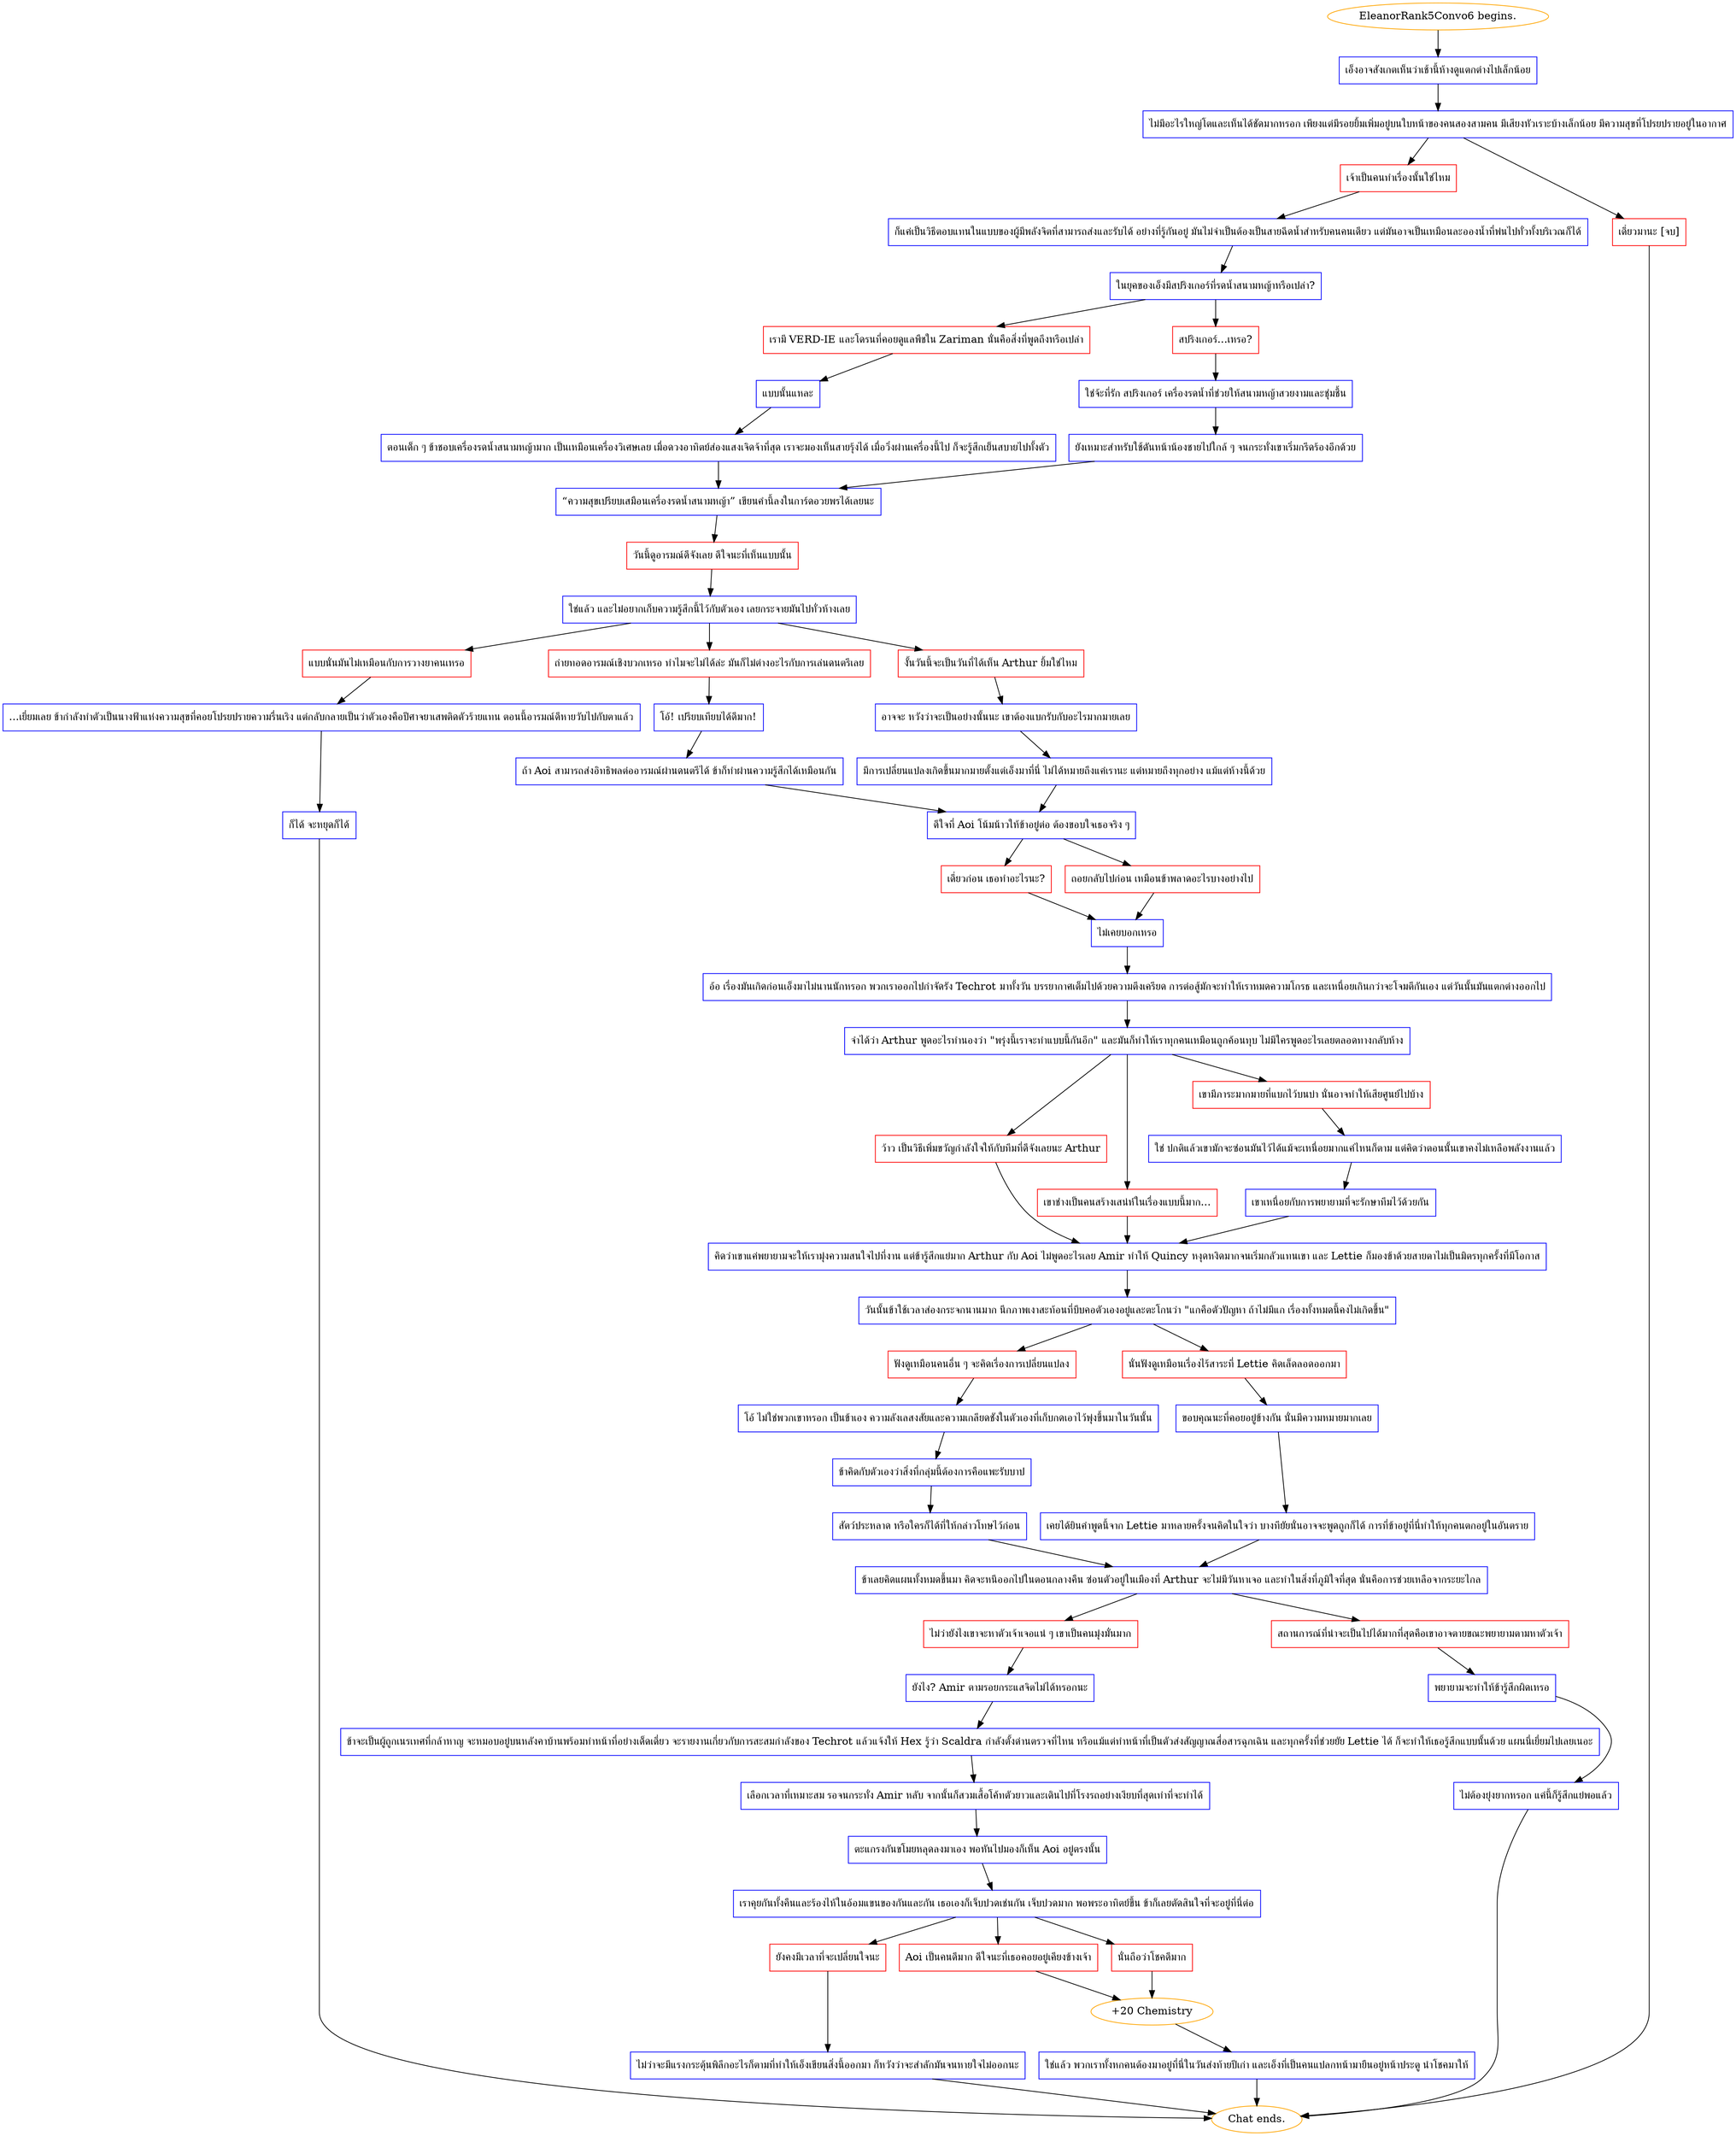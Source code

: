 digraph {
	"EleanorRank5Convo6 begins." [color=orange];
		"EleanorRank5Convo6 begins." -> j161349008;
	j161349008 [label="เอ็งอาจสังเกตเห็นว่าเช้านี้ห้างดูแตกต่างไปเล็กน้อย",shape=box,color=blue];
		j161349008 -> j759834475;
	j759834475 [label="ไม่มีอะไรใหญ่โตและเห็นได้ชัดมากหรอก เพียงแต่มีรอยยิ้มเพิ่มอยู่บนใบหน้าของคนสองสามคน มีเสียงหัวเราะบ้างเล็กน้อย มีความสุขที่โปรยปรายอยู่ในอากาศ",shape=box,color=blue];
		j759834475 -> j1198761497;
		j759834475 -> j1461461899;
	j1198761497 [label="เจ้าเป็นคนทำเรื่องนั้นใช่ไหม",shape=box,color=red];
		j1198761497 -> j3860925536;
	j1461461899 [label="เดี๋ยวมานะ [จบ]",shape=box,color=red];
		j1461461899 -> "Chat ends.";
	j3860925536 [label="ก็แค่เป็นวิธีตอบแทนในแบบของผู้มีพลังจิตที่สามารถส่งและรับได้ อย่างที่รู้กันอยู่ มันไม่จำเป็นต้องเป็นสายฉีดน้ำสำหรับคนคนเดียว แต่มันอาจเป็นเหมือนละอองน้ำที่พ่นไปทั่วทั้งบริเวณก็ได้",shape=box,color=blue];
		j3860925536 -> j170756112;
	"Chat ends." [color=orange];
	j170756112 [label="ในยุคของเอ็งมีสปริงเกอร์ที่รดน้ำสนามหญ้าหรือเปล่า?",shape=box,color=blue];
		j170756112 -> j811313065;
		j170756112 -> j3859655709;
	j811313065 [label="เรามี VERD-IE และโดรนที่คอยดูแลพืชใน Zariman นั่นคือสิ่งที่พูดถึงหรือเปล่า",shape=box,color=red];
		j811313065 -> j548624639;
	j3859655709 [label="สปริงเกอร์...เหรอ?",shape=box,color=red];
		j3859655709 -> j672723040;
	j548624639 [label="แบบนั้นแหละ",shape=box,color=blue];
		j548624639 -> j2179508496;
	j672723040 [label="ใช่จ้ะที่รัก สปริงเกอร์ เครื่องรดน้ำที่ช่วยให้สนามหญ้าสวยงามและชุ่มชื้น",shape=box,color=blue];
		j672723040 -> j4107500669;
	j2179508496 [label="ตอนเด็ก ๆ ข้าชอบเครื่องรดน้ำสนามหญ้ามาก เป็นเหมือนเครื่องวิเศษเลย เมื่อดวงอาทิตย์ส่องแสงเจิดจ้าที่สุด เราจะมองเห็นสายรุ้งได้ เมื่อวิ่งผ่านเครื่องนี้ไป ก็จะรู้สึกเย็นสบายไปทั้งตัว",shape=box,color=blue];
		j2179508496 -> j1965064149;
	j4107500669 [label="ยังเหมาะสำหรับใช้ดันหน้าน้องชายไปใกล้ ๆ จนกระทั่งเขาเริ่มกรีดร้องอีกด้วย",shape=box,color=blue];
		j4107500669 -> j1965064149;
	j1965064149 [label="“ความสุขเปรียบเสมือนเครื่องรดน้ำสนามหญ้า” เขียนคำนี้ลงในการ์ดอวยพรได้เลยนะ",shape=box,color=blue];
		j1965064149 -> j1267253333;
	j1267253333 [label="วันนี้ดูอารมณ์ดีจังเลย ดีใจนะที่เห็นแบบนั้น",shape=box,color=red];
		j1267253333 -> j2491575934;
	j2491575934 [label="ใช่แล้ว และไม่อยากเก็บความรู้สึกนี้ไว้กับตัวเอง เลยกระจายมันไปทั่วห้างเลย",shape=box,color=blue];
		j2491575934 -> j637832718;
		j2491575934 -> j361037219;
		j2491575934 -> j1541493904;
	j637832718 [label="แบบนั่นมันไม่เหมือนกับการวางยาคนเหรอ",shape=box,color=red];
		j637832718 -> j179125917;
	j361037219 [label="ถ่ายทอดอารมณ์เชิงบวกเหรอ ทำไมจะไม่ได้ล่ะ มันก็ไม่ต่างอะไรกับการเล่นดนตรีเลย",shape=box,color=red];
		j361037219 -> j1571854947;
	j1541493904 [label="งั้นวันนี้จะเป็นวันที่ได้เห็น Arthur ยิ้มใช่ไหม",shape=box,color=red];
		j1541493904 -> j2664552792;
	j179125917 [label="...เยี่ยมเลย ข้ากำลังทำตัวเป็นนางฟ้าแห่งความสุขที่คอยโปรยปรายความรื่นเริง แต่กลับกลายเป็นว่าตัวเองคือปีศาจยาเสพติดตัวร้ายแทน ตอนนี้อารมณ์ดีหายวับไปกับตาแล้ว",shape=box,color=blue];
		j179125917 -> j1674929074;
	j1571854947 [label="โอ้! เปรียบเทียบได้ดีมาก!",shape=box,color=blue];
		j1571854947 -> j2437446687;
	j2664552792 [label="อาจจะ หวังว่าจะเป็นอย่างนั้นนะ เขาต้องแบกรับกับอะไรมากมายเลย",shape=box,color=blue];
		j2664552792 -> j2212081946;
	j1674929074 [label="ก็ได้ จะหยุดก็ได้",shape=box,color=blue];
		j1674929074 -> "Chat ends.";
	j2437446687 [label="ถ้า Aoi สามารถส่งอิทธิพลต่ออารมณ์ผ่านดนตรีได้ ข้าก็ทำผ่านความรู้สึกได้เหมือนกัน",shape=box,color=blue];
		j2437446687 -> j395554859;
	j2212081946 [label="มีการเปลี่ยนแปลงเกิดขึ้นมากมายตั้งแต่เอ็งมาที่นี่ ไม่ได้หมายถึงแค่เรานะ แต่หมายถึงทุกอย่าง แม้แต่ห้างนี้ด้วย",shape=box,color=blue];
		j2212081946 -> j395554859;
	j395554859 [label="ดีใจที่ Aoi โน้มน้าวให้ข้าอยู่ต่อ ต้องขอบใจเธอจริง ๆ",shape=box,color=blue];
		j395554859 -> j3805026698;
		j395554859 -> j496884161;
	j3805026698 [label="เดี๋ยวก่อน เธอทำอะไรนะ?",shape=box,color=red];
		j3805026698 -> j1488837166;
	j496884161 [label="ถอยกลับไปก่อน เหมือนข้าพลาดอะไรบางอย่างไป",shape=box,color=red];
		j496884161 -> j1488837166;
	j1488837166 [label="ไม่เคยบอกเหรอ",shape=box,color=blue];
		j1488837166 -> j1674584948;
	j1674584948 [label="อ้อ เรื่องมันเกิดก่อนเอ็งมาไม่นานนักหรอก พวกเราออกไปกำจัดรัง Techrot มาทั้งวัน บรรยากาศเต็มไปด้วยความตึงเครียด การต่อสู้มักจะทำให้เราหมดความโกรธ และเหนื่อยเกินกว่าจะโจมตีกันเอง แต่วันนั้นมันแตกต่างออกไป",shape=box,color=blue];
		j1674584948 -> j2068426968;
	j2068426968 [label="จำได้ว่า Arthur พูดอะไรทำนองว่า \"พรุ่งนี้เราจะทำแบบนี้กันอีก\" และมันก็ทำให้เราทุกคนเหมือนถูกค้อนทุบ ไม่มีใครพูดอะไรเลยตลอดทางกลับห้าง",shape=box,color=blue];
		j2068426968 -> j888357775;
		j2068426968 -> j4013189314;
		j2068426968 -> j754100534;
	j888357775 [label="ว้าว เป็นวิธีเพิ่มขวัญกำลังใจให้กับทีมที่ดีจังเลยนะ Arthur",shape=box,color=red];
		j888357775 -> j3081290475;
	j4013189314 [label="เขาช่างเป็นคนสร้างเสน่ห์ในเรื่องแบบนี้มาก...",shape=box,color=red];
		j4013189314 -> j3081290475;
	j754100534 [label="เขามีภาระมากมายที่แบกไว้บนบ่า นั่นอาจทำให้เสียศูนย์ไปบ้าง",shape=box,color=red];
		j754100534 -> j2102868005;
	j3081290475 [label="คิดว่าเขาแค่พยายามจะให้เรามุ่งความสนใจไปที่งาน แต่ข้ารู้สึกแย่มาก Arthur กับ Aoi ไม่พูดอะไรเลย Amir ทำให้ Quincy หงุดหงิดมากจนเริ่มกลัวแทนเขา และ Lettie ก็มองข้าด้วยสายตาไม่เป็นมิตรทุกครั้งที่มีโอกาส",shape=box,color=blue];
		j3081290475 -> j3300246033;
	j2102868005 [label="ใช่ ปกติแล้วเขามักจะซ่อนมันไว้ได้แม้จะเหนื่อยมากแค่ไหนก็ตาม แต่คิดว่าตอนนั้นเขาคงไม่เหลือพลังงานแล้ว",shape=box,color=blue];
		j2102868005 -> j288657795;
	j3300246033 [label="วันนั้นข้าใช้เวลาส่องกระจกนานมาก นึกภาพเงาสะท้อนที่บีบคอตัวเองอยู่และตะโกนว่า \"แกคือตัวปัญหา ถ้าไม่มีแก เรื่องทั้งหมดนี้คงไม่เกิดขึ้น\"",shape=box,color=blue];
		j3300246033 -> j433095782;
		j3300246033 -> j1382486112;
	j288657795 [label="เขาเหนื่อยกับการพยายามที่จะรักษาทีมไว้ด้วยกัน",shape=box,color=blue];
		j288657795 -> j3081290475;
	j433095782 [label="ฟังดูเหมือนคนอื่น ๆ จะคิดเรื่องการเปลี่ยนแปลง",shape=box,color=red];
		j433095782 -> j744243548;
	j1382486112 [label="นั่นฟังดูเหมือนเรื่องไร้สาระที่ Lettie คิดเล็ดลอดออกมา",shape=box,color=red];
		j1382486112 -> j4135498693;
	j744243548 [label="โอ้ ไม่ใช่พวกเขาหรอก เป็นข้าเอง ความลังเลสงสัยและความเกลียดชังในตัวเองที่เก็บกดเอาไว้พุ่งขึ้นมาในวันนั้น",shape=box,color=blue];
		j744243548 -> j1812198139;
	j4135498693 [label="ขอบคุณนะที่คอยอยู่ข้างกัน นั่นมีความหมายมากเลย",shape=box,color=blue];
		j4135498693 -> j509233293;
	j1812198139 [label="ข้าคิดกับตัวเองว่าสิ่งที่กลุ่มนี้ต้องการคือแพะรับบาป",shape=box,color=blue];
		j1812198139 -> j2578494308;
	j509233293 [label="เคยได้ยินคำพูดนี้จาก Lettie มาหลายครั้งจนคิดในใจว่า บางทียัยนั่นอาจจะพูดถูกก็ได้ การที่ข้าอยู่ที่นี่ทำให้ทุกคนตกอยู่ในอันตราย",shape=box,color=blue];
		j509233293 -> j3407430924;
	j2578494308 [label="สัตว์ประหลาด หรือใครก็ได้ที่ให้กล่าวโทษไว้ก่อน",shape=box,color=blue];
		j2578494308 -> j3407430924;
	j3407430924 [label="ข้าเลยคิดแผนทั้งหมดขึ้นมา คิดจะหนีออกไปในตอนกลางคืน ซ่อนตัวอยู่ในเมืองที่ Arthur จะไม่มีวันหาเจอ และทำในสิ่งที่ภูมิใจที่สุด นั่นคือการช่วยเหลือจากระยะไกล",shape=box,color=blue];
		j3407430924 -> j747256793;
		j3407430924 -> j1154285511;
	j747256793 [label="ไม่ว่ายังไงเขาจะหาตัวเจ้าเจอแน่ ๆ เขาเป็นคนมุ่งมั่นมาก",shape=box,color=red];
		j747256793 -> j4135232747;
	j1154285511 [label="สถานการณ์ที่น่าจะเป็นไปได้มากที่สุดคือเขาอาจตายขณะพยายามตามหาตัวเจ้า",shape=box,color=red];
		j1154285511 -> j2974788483;
	j4135232747 [label="ยังไง? Amir ตามรอยกระแสจิตไม่ได้หรอกนะ",shape=box,color=blue];
		j4135232747 -> j3160382034;
	j2974788483 [label="พยายามจะทำให้ข้ารู้สึกผิดเหรอ",shape=box,color=blue];
		j2974788483 -> j1896276193;
	j3160382034 [label="ข้าจะเป็นผู้ถูกเนรเทศที่กล้าหาญ จะหมอบอยู่บนหลังคาบ้านพร้อมทำหน้าที่อย่างเด็ดเดี่ยว จะรายงานเกี่ยวกับการสะสมกำลังของ Techrot แล้วแจ้งให้ Hex รู้ว่า Scaldra กำลังตั้งด่านตรวจที่ไหน หรือแม้แต่ทำหน้าที่เป็นตัวส่งสัญญาณสื่อสารฉุกเฉิน และทุกครั้งที่ช่วยยัย Lettie ได้ ก็จะทำให้เธอรู้สึกแบบนั้นด้วย แผนนี่เยี่ยมไปเลยเนอะ",shape=box,color=blue];
		j3160382034 -> j2767676866;
	j1896276193 [label="ไม่ต้องยุ่งยากหรอก แค่นี้ก็รู้สึกแย่พอแล้ว",shape=box,color=blue];
		j1896276193 -> "Chat ends.";
	j2767676866 [label="เลือกเวลาที่เหมาะสม รอจนกระทั่ง Amir หลับ จากนั้นก็สวมเสื้อโค้ทตัวยาวและเดินไปที่โรงรถอย่างเงียบที่สุดเท่าที่จะทำได้",shape=box,color=blue];
		j2767676866 -> j550431763;
	j550431763 [label="ตะแกรงกันขโมยหลุดลงมาเอง พอหันไปมองก็เห็น Aoi อยู่ตรงนั้น",shape=box,color=blue];
		j550431763 -> j3004315801;
	j3004315801 [label="เราคุยกันทั้งคืนและร้องไห้ในอ้อมแขนของกันและกัน เธอเองก็เจ็บปวดเช่นกัน เจ็บปวดมาก พอพระอาทิตย์ขึ้น ข้าก็เลยตัดสินใจที่จะอยู่ที่นี่ต่อ",shape=box,color=blue];
		j3004315801 -> j3445963909;
		j3004315801 -> j2960548433;
		j3004315801 -> j426530608;
	j3445963909 [label="ยังคงมีเวลาที่จะเปลี่ยนใจนะ",shape=box,color=red];
		j3445963909 -> j1262784081;
	j2960548433 [label="Aoi เป็นคนดีมาก ดีใจนะที่เธอคอยอยู่เคียงข้างเจ้า",shape=box,color=red];
		j2960548433 -> j2685107164;
	j426530608 [label="นั่นถือว่าโชคดีมาก",shape=box,color=red];
		j426530608 -> j2685107164;
	j1262784081 [label="ไม่ว่าจะมีแรงกระตุ้นพิลึกอะไรก็ตามที่ทำให้เอ็งเขียนสิ่งนี้ออกมา ก็หวังว่าจะสำลักมันจนหายใจไม่ออกนะ",shape=box,color=blue];
		j1262784081 -> "Chat ends.";
	j2685107164 [label="+20 Chemistry",color=orange];
		j2685107164 -> j3248136369;
	j3248136369 [label="ใช่แล้ว พวกเราทั้งหกคนต้องมาอยู่ที่นี่ในวันส่งท้ายปีเก่า และเอ็งที่เป็นคนแปลกหน้ามายืนอยู่หน้าประตู นำโชคมาให้",shape=box,color=blue];
		j3248136369 -> "Chat ends.";
}